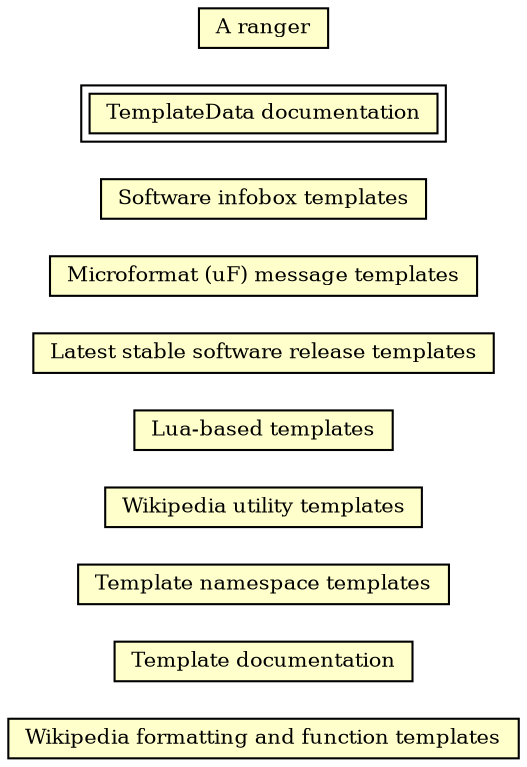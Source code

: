 digraph a {
size="8,20";
rankdir=LR;
node [height=0 style="filled", shape="box", font="Helvetica-Bold", fontsize="10", color="#00000"];
"Wikipedia_formatting_and_function_templates" [URL="http://smw.learning-socle.org/index.php/Cat%C3%A9gorie:Wikipedia_formatting_and_function_templates",peripheries=1,label="Wikipedia formatting and function templates",fillcolor="#FFFFCC"];
"Template_documentation" [URL="http://smw.learning-socle.org/index.php/Cat%C3%A9gorie:Template_documentation",peripheries=1,label="Template documentation",fillcolor="#FFFFCC"];
"Template_namespace_templates" [URL="http://smw.learning-socle.org/index.php/Cat%C3%A9gorie:Template_namespace_templates",peripheries=1,label="Template namespace templates",fillcolor="#FFFFCC"];
"Wikipedia_utility_templates" [URL="http://smw.learning-socle.org/index.php/Cat%C3%A9gorie:Wikipedia_utility_templates",peripheries=1,label="Wikipedia utility templates",fillcolor="#FFFFCC"];
"Lua-based_templates" [URL="http://smw.learning-socle.org/index.php/Cat%C3%A9gorie:Lua-based_templates",peripheries=1,label="Lua-based templates",fillcolor="#FFFFCC"];
"Latest_stable_software_release_templates" [URL="http://smw.learning-socle.org/index.php/Cat%C3%A9gorie:Latest_stable_software_release_templates",peripheries=1,label="Latest stable software release templates",fillcolor="#FFFFCC"];
"Microformat_(uF)_message_templates" [URL="http://smw.learning-socle.org/index.php/Cat%C3%A9gorie:Microformat_(uF)_message_templates",peripheries=1,label="Microformat (uF) message templates",fillcolor="#FFFFCC"];
"Software_infobox_templates" [URL="http://smw.learning-socle.org/index.php/Cat%C3%A9gorie:Software_infobox_templates",peripheries=1,label="Software infobox templates",fillcolor="#FFFFCC"];
"TemplateData_documentation" [URL="http://smw.learning-socle.org/index.php/Cat%C3%A9gorie:TemplateData_documentation",peripheries=2,label="TemplateData documentation",fillcolor="#FFFFCC"];
"A_ranger" [URL="http://smw.learning-socle.org/index.php/Cat%C3%A9gorie:A_ranger",peripheries=1,label="A ranger",fillcolor="#FFFFCC"];
}
